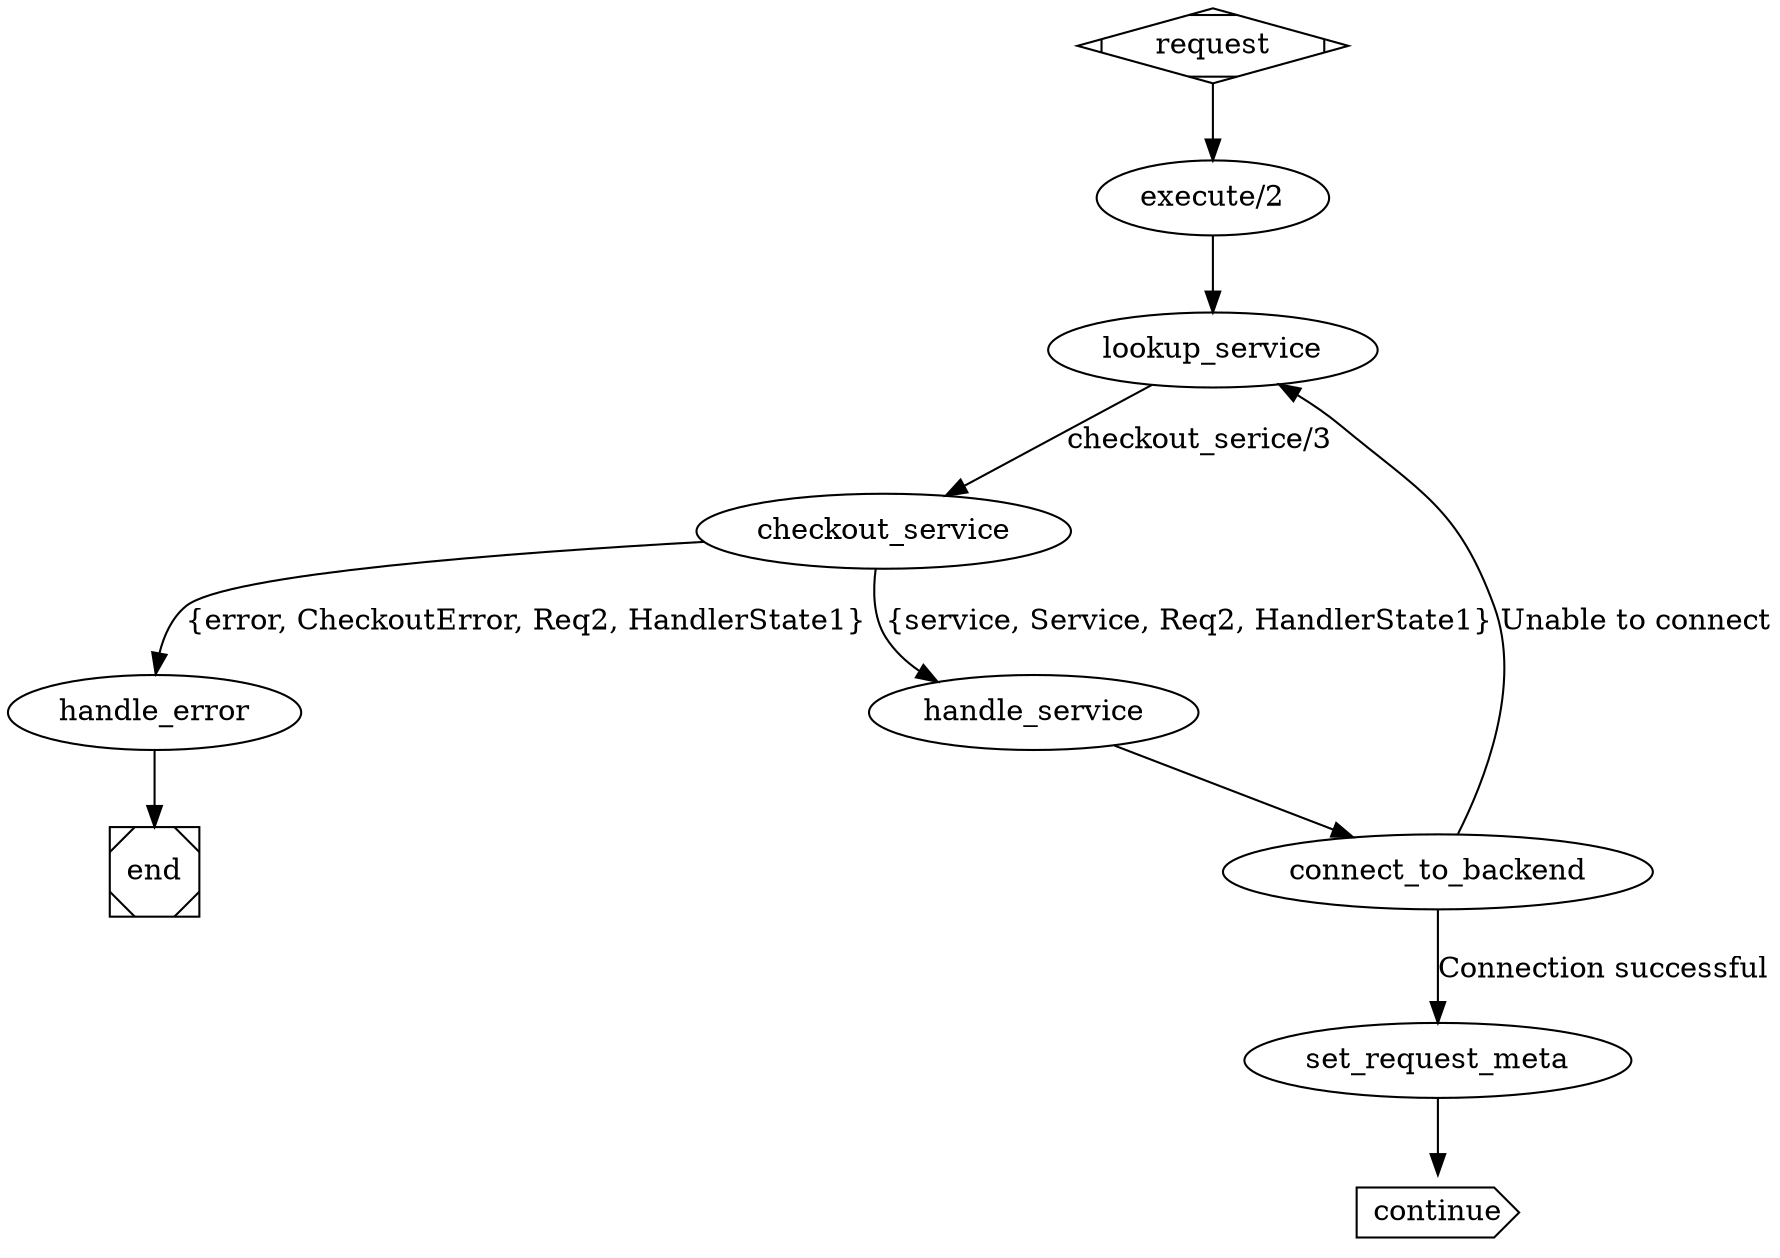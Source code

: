 digraph vegur_lookup_service_middleware {
        request [shape=Mdiamond];
        execute [label="execute/2"]
        request -> execute;
        execute -> lookup_service;

        lookup_service -> checkout_service [label="checkout_serice/3"];
        checkout_service -> handle_service [label="{service, Service, Req2, HandlerState1}"];
        checkout_service -> handle_error [label="{error, CheckoutError, Req2, HandlerState1}"];
        handle_error -> end;
        handle_service -> connect_to_backend;
        connect_to_backend -> set_request_meta [label="Connection successful"];
        set_request_meta -> continue;
        connect_to_backend -> lookup_service [label="Unable to connect"];
        continue [shape=cds];
        end [shape=Msquare];
}
